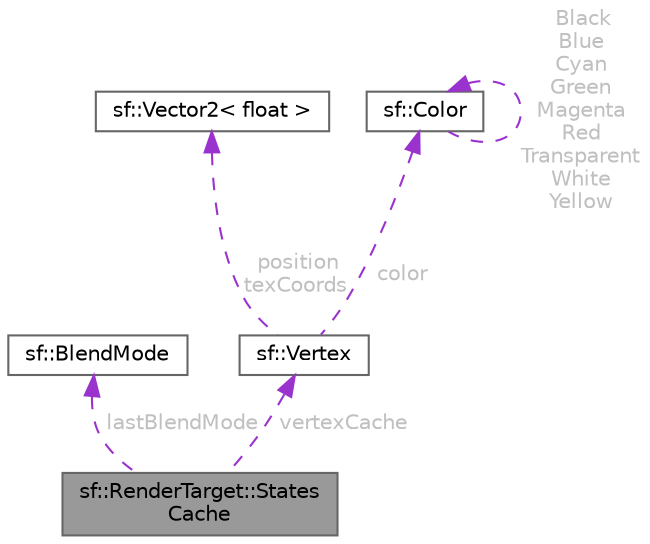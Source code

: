 digraph "sf::RenderTarget::StatesCache"
{
 // INTERACTIVE_SVG=YES
 // LATEX_PDF_SIZE
  bgcolor="transparent";
  edge [fontname=Helvetica,fontsize=10,labelfontname=Helvetica,labelfontsize=10];
  node [fontname=Helvetica,fontsize=10,shape=box,height=0.2,width=0.4];
  Node1 [id="Node000001",label="sf::RenderTarget::States\lCache",height=0.2,width=0.4,color="gray40", fillcolor="grey60", style="filled", fontcolor="black",tooltip="Render states cache."];
  Node2 -> Node1 [id="edge1_Node000001_Node000002",dir="back",color="darkorchid3",style="dashed",tooltip=" ",label=" lastBlendMode",fontcolor="grey" ];
  Node2 [id="Node000002",label="sf::BlendMode",height=0.2,width=0.4,color="gray40", fillcolor="white", style="filled",URL="$a01677.html",tooltip="Blending modes for drawing."];
  Node3 -> Node1 [id="edge2_Node000001_Node000003",dir="back",color="darkorchid3",style="dashed",tooltip=" ",label=" vertexCache",fontcolor="grey" ];
  Node3 [id="Node000003",label="sf::Vertex",height=0.2,width=0.4,color="gray40", fillcolor="white", style="filled",URL="$a01797.html",tooltip="Define a point with color and texture coordinates."];
  Node4 -> Node3 [id="edge3_Node000003_Node000004",dir="back",color="darkorchid3",style="dashed",tooltip=" ",label=" position\ntexCoords",fontcolor="grey" ];
  Node4 [id="Node000004",label="sf::Vector2\< float \>",height=0.2,width=0.4,color="gray40", fillcolor="white", style="filled",URL="$a01953.html",tooltip=" "];
  Node5 -> Node3 [id="edge4_Node000003_Node000005",dir="back",color="darkorchid3",style="dashed",tooltip=" ",label=" color",fontcolor="grey" ];
  Node5 [id="Node000005",label="sf::Color",height=0.2,width=0.4,color="gray40", fillcolor="white", style="filled",URL="$a01685.html",tooltip="Utility class for manipulating RGBA colors."];
  Node5 -> Node5 [id="edge5_Node000005_Node000005",dir="back",color="darkorchid3",style="dashed",tooltip=" ",label=" Black\nBlue\nCyan\nGreen\nMagenta\nRed\nTransparent\nWhite\nYellow",fontcolor="grey" ];
}
